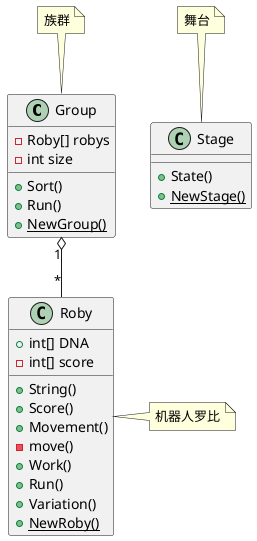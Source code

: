 @startuml 类图
class Group {
  - Roby[] robys
  - int size
  + Sort()
  + Run()
  {static} + NewGroup()
}
note top of Group: 族群
class Stage {
  + State()
  {static} + NewStage()
}
note top of Stage: 舞台
class Roby {
  + int[] DNA
  - int[] score
  + String()
  + Score()
  + Movement()
  - move()
  + Work()
  + Run()
  + Variation()
  {static} + NewRoby()
}
note right of Roby: 机器人罗比
Group "1" o-- "*" Roby
@enduml
